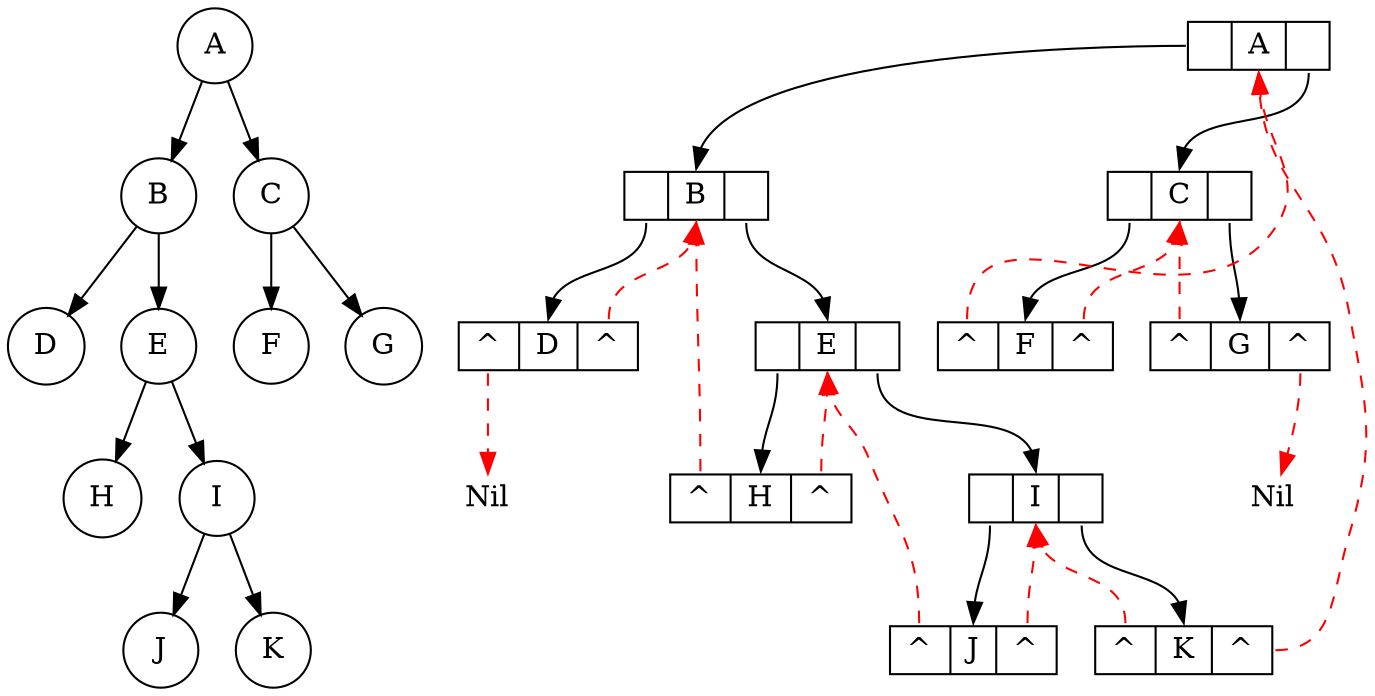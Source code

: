 digraph g {
  fontname = "Source Han Sans"
  graph [ordering="out"];
  
  margin=0;

  //NULL[ label = "", style = invis ];
  //2 -> NULL[style=invis];
  node [shape=circle]

  A -> {B, C};
  B -> {D, E};
  E -> {H, I};
  I -> {J, K};
  C->{F, G};

  node [shape =record, height=.1];
  na[label ="<f0> | <f1> A | <f2> "];
  nb[label ="<f0> |<f1> B |<f2> "];
  nc[label = "<f0> |<f1> C |<f2> "];
  nd[label = "<f0> ^ |<f1> D |<f2> ^ "];
  ne[label ="<f0> |<f1> E |<f2>  "];
  nf[label ="<f0> ^ |<f1> F |<f2> ^"];
  ng[label ="<f0> ^ |<f1> G |<f2> ^"];
  nh[label ="<f0> ^ |<f1> H |<f2> ^"];
  ni[label ="<f0>  |<f1> I |<f2> "];
  nj[label ="<f0> ^ |<f1> J|<f2> ^"];
  nk[label ="<f0> ^ |<f1> K|<f2> ^"];
  
  "na":f0 ->"nb":f1;
  "na":f2 ->"nc":f1;
  "nb":f0 ->"nd":f1;
  "nb":f2 ->"ne":f1;
  "nc":f0 ->"nf":f1;
  "nc":f2 ->"ng":f1;
  "ne":f0 ->"nh":f1;
  "ne":f2 ->"ni":f1;
  "ni":f0 ->"nj":f1;
  "ni":f2 ->"nk":f1;

  head[label="Nil",shape=none];
  tail[label="Nil",shape=none];
  
  edge[color=red, style=dashed];
  "nd":f0 -> head;
  "nd":f2 -> "nb":f1;
  "nh":f0 -> "nb":f1;
  "nh":f2 -> "ne":f1;
  "nj":f0 -> "ne":f1;
  "nj":f2 -> "ni":f1;
  "nk":f0 -> "ni":f1;
  "nk":f2 -> "na":f1;
  "nf":f0 -> "na":f1;
  "nf":f2 -> "nc":f1;
  "ng":f0 -> "nc":f1;
  "ng":f2 -> tail;

}
